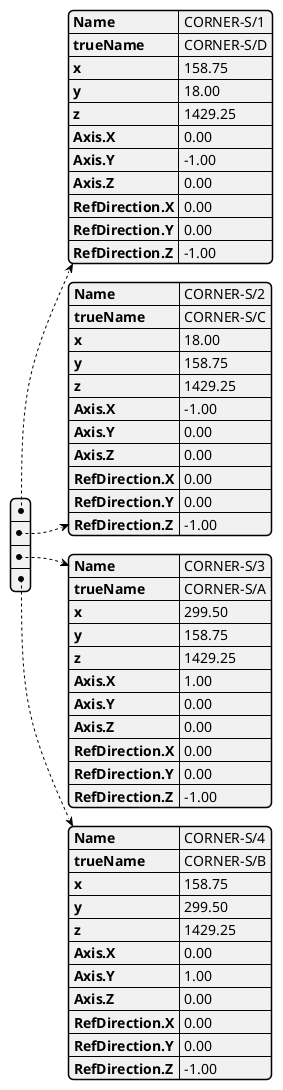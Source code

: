 @startjson "Данные по CORNER-S"

[
    {
        "Name": "CORNER-S/1",
        "trueName": "CORNER-S/D",
        "x": "158.75",
        "y": "18.00",
        "z": "1429.25",
        "Axis.X": "0.00",
        "Axis.Y": "-1.00",
        "Axis.Z": "0.00",
        "RefDirection.X": "0.00",
        "RefDirection.Y": "0.00",
        "RefDirection.Z": "-1.00"
    },
    {
        "Name": "CORNER-S/2",
        "trueName": "CORNER-S/C",
        "x": "18.00",
        "y": "158.75",
        "z": "1429.25",
        "Axis.X": "-1.00",
        "Axis.Y": "0.00",
        "Axis.Z": "0.00",
        "RefDirection.X": "0.00",
        "RefDirection.Y": "0.00",
        "RefDirection.Z": "-1.00"
    },
    {
        "Name": "CORNER-S/3",
        "trueName": "CORNER-S/A",
        "x": "299.50",
        "y": "158.75",
        "z": "1429.25",
        "Axis.X": "1.00",
        "Axis.Y": "0.00",
        "Axis.Z": "0.00",
        "RefDirection.X": "0.00",
        "RefDirection.Y": "0.00",
        "RefDirection.Z": "-1.00"
    },
    {
        "Name": "CORNER-S/4",
        "trueName": "CORNER-S/B",
        "x": "158.75",
        "y": "299.50",
        "z": "1429.25",
        "Axis.X": "0.00",
        "Axis.Y": "1.00",
        "Axis.Z": "0.00",
        "RefDirection.X": "0.00",
        "RefDirection.Y": "0.00",
        "RefDirection.Z": "-1.00"
    }
]

@endjson